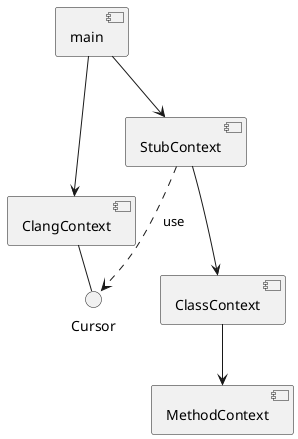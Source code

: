 @startuml
[main]
[ClangContext]
[StubContext]
[ClassContext]
[MethodContext]

main --> ClangContext
main --> StubContext

ClangContext - Cursor : provide

StubContext ..> Cursor : use
StubContext --> ClassContext

ClassContext --> MethodContext
@enduml
